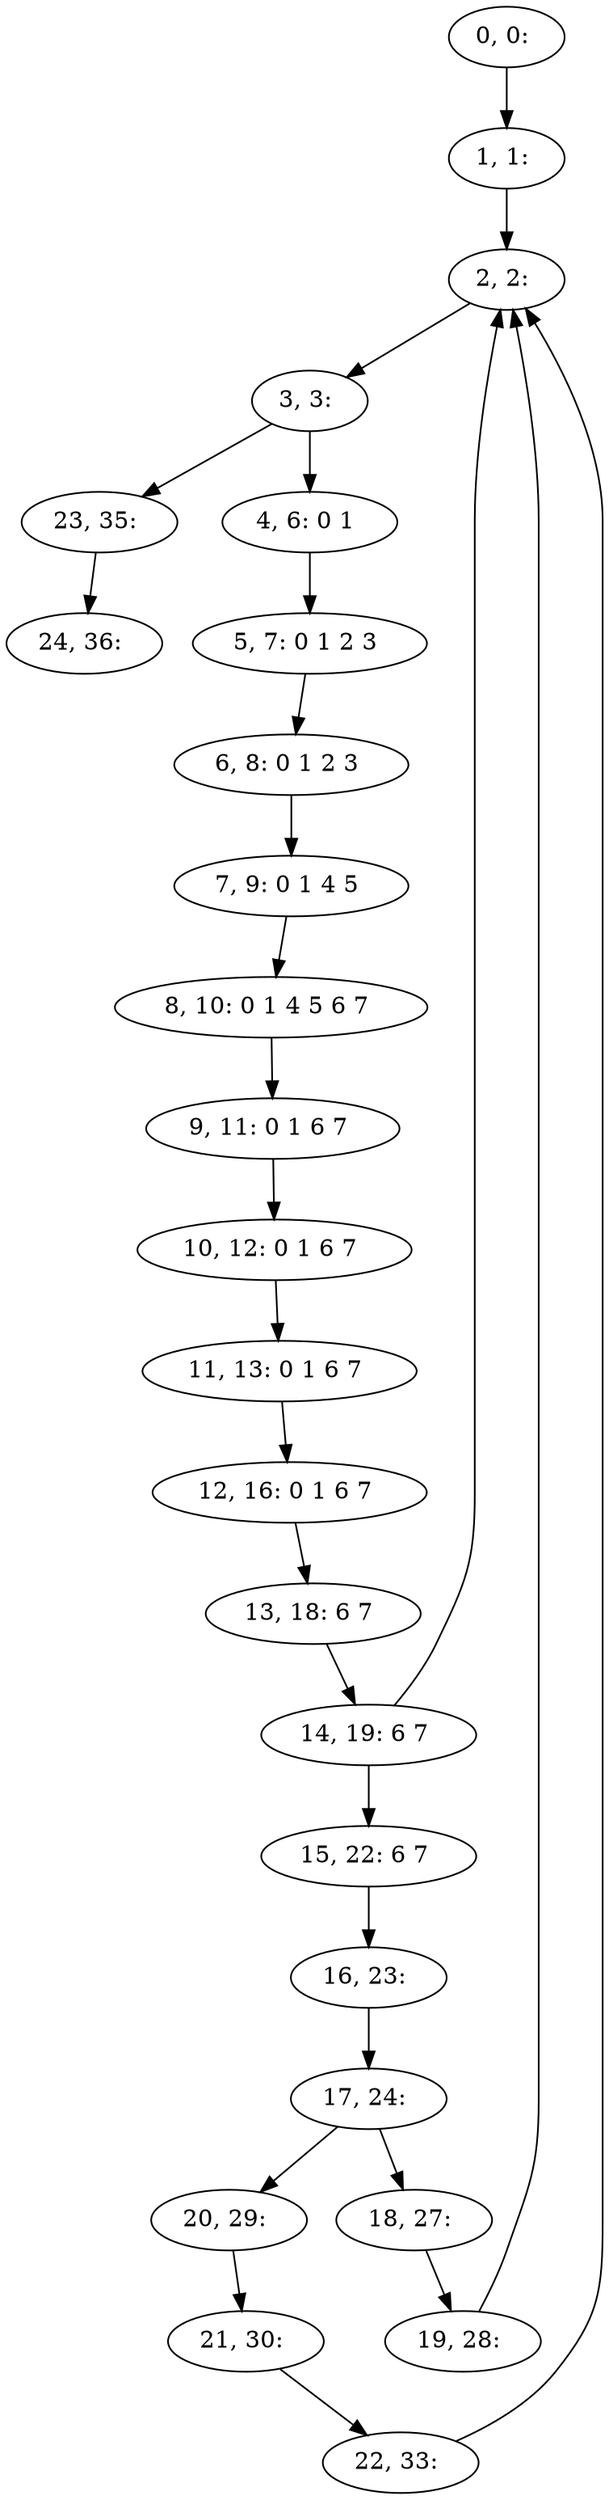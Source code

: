 digraph G {
0[label="0, 0: "];
1[label="1, 1: "];
2[label="2, 2: "];
3[label="3, 3: "];
4[label="4, 6: 0 1 "];
5[label="5, 7: 0 1 2 3 "];
6[label="6, 8: 0 1 2 3 "];
7[label="7, 9: 0 1 4 5 "];
8[label="8, 10: 0 1 4 5 6 7 "];
9[label="9, 11: 0 1 6 7 "];
10[label="10, 12: 0 1 6 7 "];
11[label="11, 13: 0 1 6 7 "];
12[label="12, 16: 0 1 6 7 "];
13[label="13, 18: 6 7 "];
14[label="14, 19: 6 7 "];
15[label="15, 22: 6 7 "];
16[label="16, 23: "];
17[label="17, 24: "];
18[label="18, 27: "];
19[label="19, 28: "];
20[label="20, 29: "];
21[label="21, 30: "];
22[label="22, 33: "];
23[label="23, 35: "];
24[label="24, 36: "];
0->1 ;
1->2 ;
2->3 ;
3->4 ;
3->23 ;
4->5 ;
5->6 ;
6->7 ;
7->8 ;
8->9 ;
9->10 ;
10->11 ;
11->12 ;
12->13 ;
13->14 ;
14->15 ;
14->2 ;
15->16 ;
16->17 ;
17->18 ;
17->20 ;
18->19 ;
19->2 ;
20->21 ;
21->22 ;
22->2 ;
23->24 ;
}
